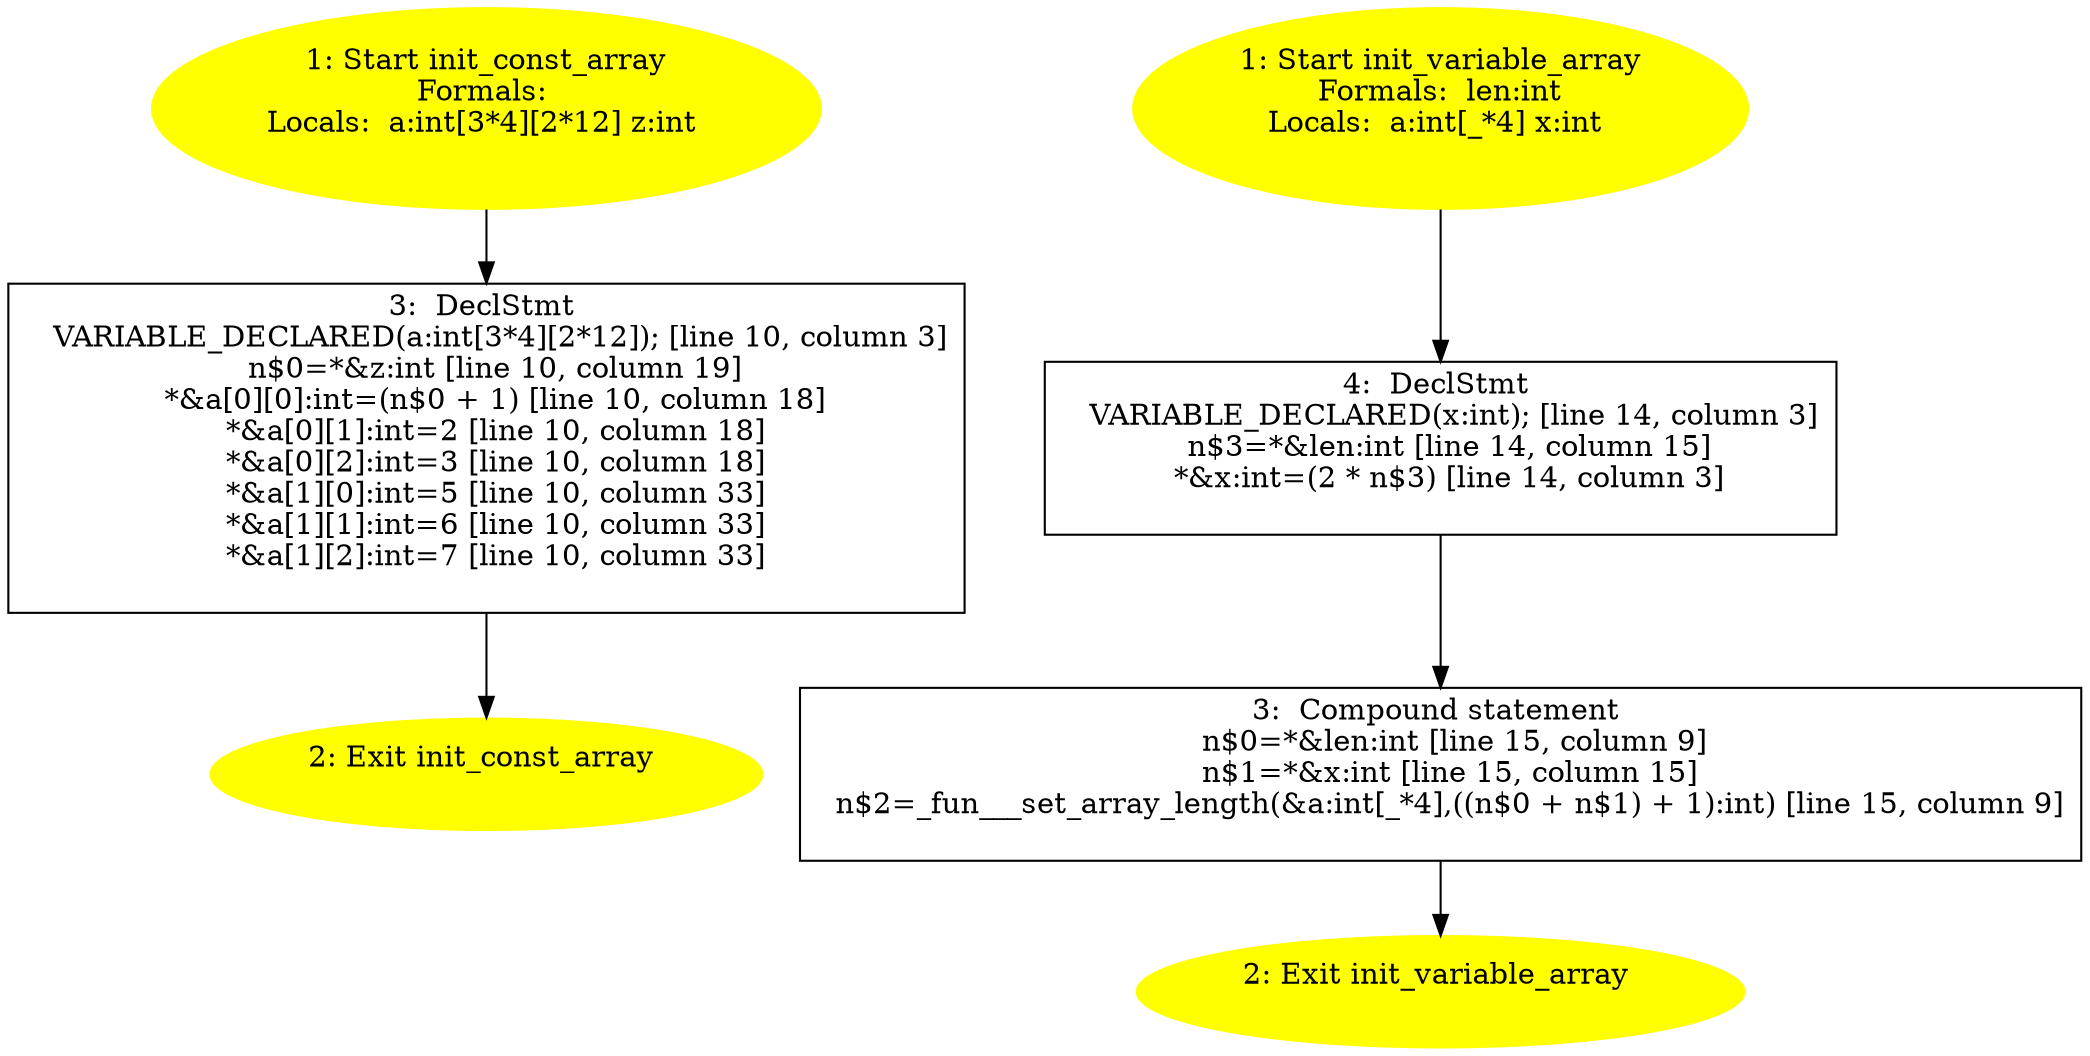 /* @generated */
digraph cfg {
"init_const_array.b1cf412cdbd1beaf_1" [label="1: Start init_const_array\nFormals: \nLocals:  a:int[3*4][2*12] z:int \n  " color=yellow style=filled]
	

	 "init_const_array.b1cf412cdbd1beaf_1" -> "init_const_array.b1cf412cdbd1beaf_3" ;
"init_const_array.b1cf412cdbd1beaf_2" [label="2: Exit init_const_array \n  " color=yellow style=filled]
	

"init_const_array.b1cf412cdbd1beaf_3" [label="3:  DeclStmt \n   VARIABLE_DECLARED(a:int[3*4][2*12]); [line 10, column 3]\n  n$0=*&z:int [line 10, column 19]\n  *&a[0][0]:int=(n$0 + 1) [line 10, column 18]\n  *&a[0][1]:int=2 [line 10, column 18]\n  *&a[0][2]:int=3 [line 10, column 18]\n  *&a[1][0]:int=5 [line 10, column 33]\n  *&a[1][1]:int=6 [line 10, column 33]\n  *&a[1][2]:int=7 [line 10, column 33]\n " shape="box"]
	

	 "init_const_array.b1cf412cdbd1beaf_3" -> "init_const_array.b1cf412cdbd1beaf_2" ;
"init_variable_array.8cdc6857adcb1fd0_1" [label="1: Start init_variable_array\nFormals:  len:int\nLocals:  a:int[_*4] x:int \n  " color=yellow style=filled]
	

	 "init_variable_array.8cdc6857adcb1fd0_1" -> "init_variable_array.8cdc6857adcb1fd0_4" ;
"init_variable_array.8cdc6857adcb1fd0_2" [label="2: Exit init_variable_array \n  " color=yellow style=filled]
	

"init_variable_array.8cdc6857adcb1fd0_3" [label="3:  Compound statement \n   n$0=*&len:int [line 15, column 9]\n  n$1=*&x:int [line 15, column 15]\n  n$2=_fun___set_array_length(&a:int[_*4],((n$0 + n$1) + 1):int) [line 15, column 9]\n " shape="box"]
	

	 "init_variable_array.8cdc6857adcb1fd0_3" -> "init_variable_array.8cdc6857adcb1fd0_2" ;
"init_variable_array.8cdc6857adcb1fd0_4" [label="4:  DeclStmt \n   VARIABLE_DECLARED(x:int); [line 14, column 3]\n  n$3=*&len:int [line 14, column 15]\n  *&x:int=(2 * n$3) [line 14, column 3]\n " shape="box"]
	

	 "init_variable_array.8cdc6857adcb1fd0_4" -> "init_variable_array.8cdc6857adcb1fd0_3" ;
}
